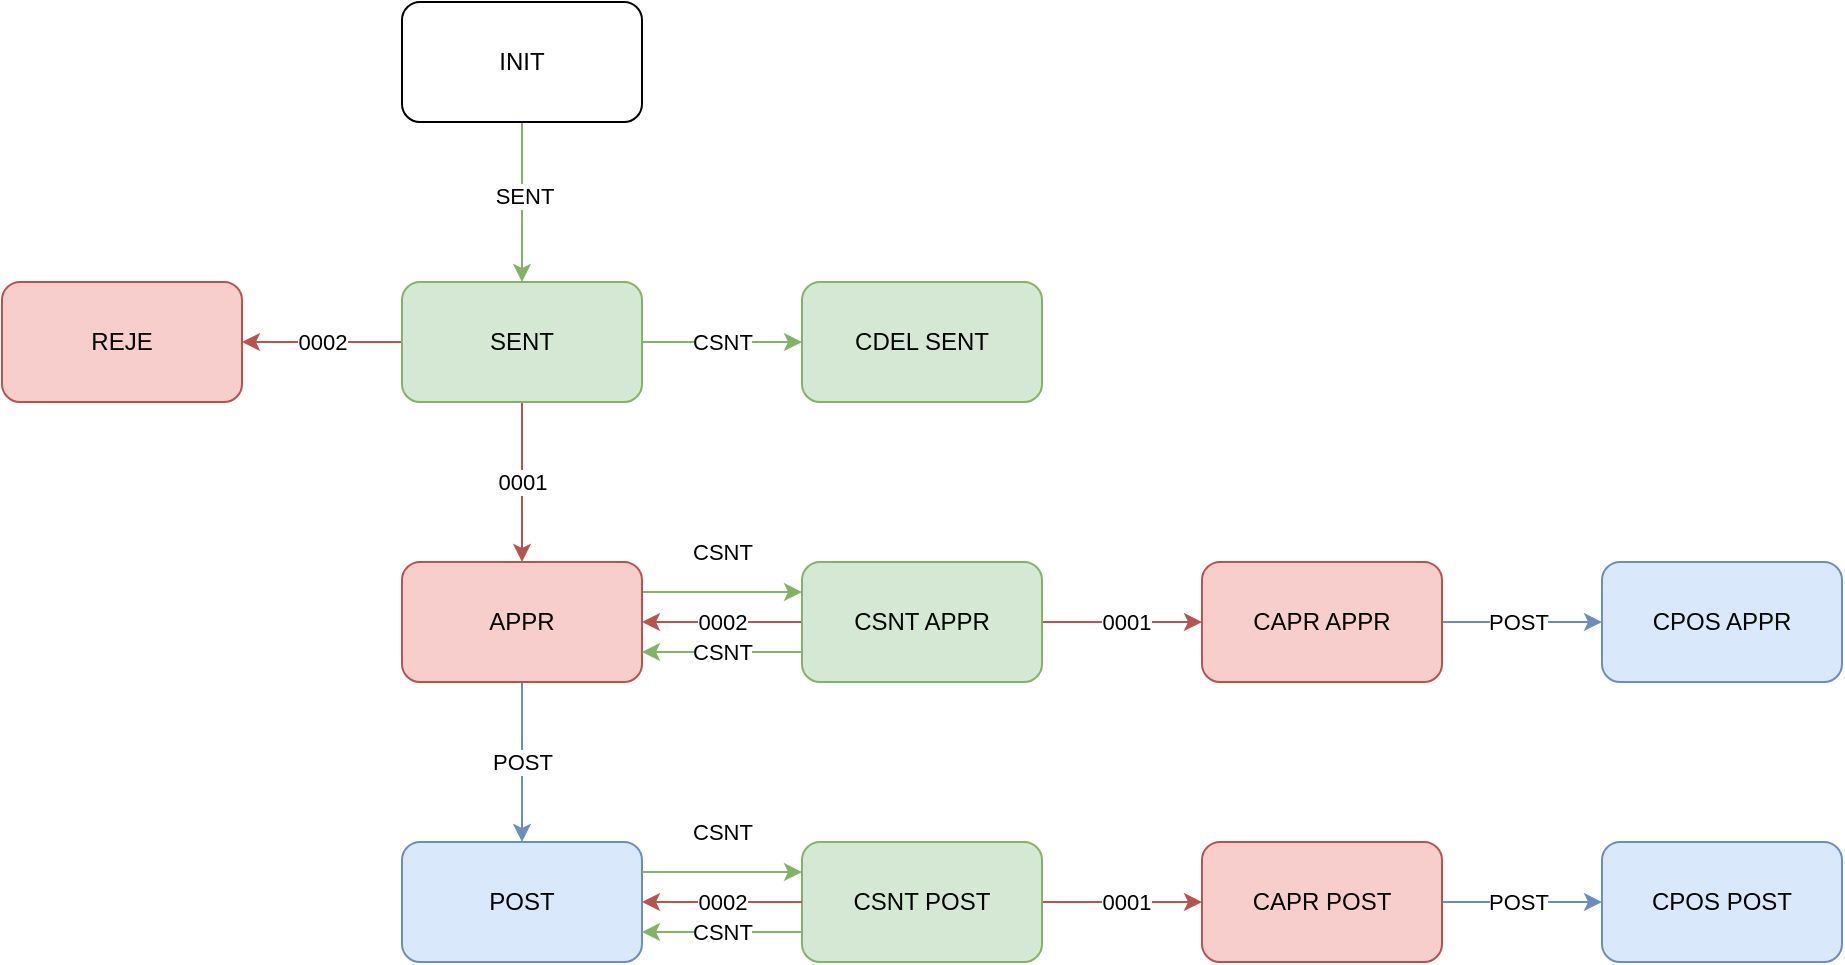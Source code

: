 <mxfile version="22.1.3" type="github">
  <diagram name="Strona-1" id="chXkMR1agN1TmntSEI0J">
    <mxGraphModel dx="1195" dy="625" grid="1" gridSize="10" guides="1" tooltips="1" connect="1" arrows="1" fold="1" page="1" pageScale="1" pageWidth="827" pageHeight="1169" math="0" shadow="0">
      <root>
        <mxCell id="0" />
        <mxCell id="1" parent="0" />
        <mxCell id="xTvvYgc8825X2X3HGFkp-15" value="" style="edgeStyle=orthogonalEdgeStyle;rounded=1;orthogonalLoop=1;jettySize=auto;html=1;fillColor=#d5e8d4;strokeColor=#82b366;" parent="1" source="xTvvYgc8825X2X3HGFkp-17" target="xTvvYgc8825X2X3HGFkp-20" edge="1">
          <mxGeometry relative="1" as="geometry" />
        </mxCell>
        <mxCell id="xTvvYgc8825X2X3HGFkp-16" value="SENT" style="edgeLabel;html=1;align=center;verticalAlign=middle;resizable=0;points=[];rounded=1;" parent="xTvvYgc8825X2X3HGFkp-15" vertex="1" connectable="0">
          <mxGeometry x="-0.075" y="1" relative="1" as="geometry">
            <mxPoint as="offset" />
          </mxGeometry>
        </mxCell>
        <mxCell id="xTvvYgc8825X2X3HGFkp-17" value="INIT" style="rounded=1;whiteSpace=wrap;html=1;" parent="1" vertex="1">
          <mxGeometry x="200" y="140" width="120" height="60" as="geometry" />
        </mxCell>
        <mxCell id="xTvvYgc8825X2X3HGFkp-18" value="CSNT" style="edgeStyle=orthogonalEdgeStyle;rounded=1;orthogonalLoop=1;jettySize=auto;html=1;fillColor=#d5e8d4;strokeColor=#82b366;" parent="1" source="xTvvYgc8825X2X3HGFkp-20" target="xTvvYgc8825X2X3HGFkp-21" edge="1">
          <mxGeometry relative="1" as="geometry" />
        </mxCell>
        <mxCell id="xTvvYgc8825X2X3HGFkp-19" value="0001" style="edgeStyle=orthogonalEdgeStyle;rounded=1;orthogonalLoop=1;jettySize=auto;html=1;fillColor=#f8cecc;strokeColor=#b85450;" parent="1" source="xTvvYgc8825X2X3HGFkp-20" target="xTvvYgc8825X2X3HGFkp-23" edge="1">
          <mxGeometry relative="1" as="geometry" />
        </mxCell>
        <mxCell id="xTvvYgc8825X2X3HGFkp-50" value="0002" style="edgeStyle=orthogonalEdgeStyle;rounded=1;orthogonalLoop=1;jettySize=auto;html=1;fillColor=#f8cecc;strokeColor=#b85450;" parent="1" source="xTvvYgc8825X2X3HGFkp-20" target="xTvvYgc8825X2X3HGFkp-49" edge="1">
          <mxGeometry relative="1" as="geometry" />
        </mxCell>
        <mxCell id="xTvvYgc8825X2X3HGFkp-20" value="SENT" style="rounded=1;whiteSpace=wrap;html=1;fillColor=#d5e8d4;strokeColor=#82b366;" parent="1" vertex="1">
          <mxGeometry x="200" y="280" width="120" height="60" as="geometry" />
        </mxCell>
        <mxCell id="xTvvYgc8825X2X3HGFkp-21" value="CDEL SENT" style="rounded=1;whiteSpace=wrap;html=1;fillColor=#d5e8d4;strokeColor=#82b366;" parent="1" vertex="1">
          <mxGeometry x="400" y="280" width="120" height="60" as="geometry" />
        </mxCell>
        <mxCell id="xTvvYgc8825X2X3HGFkp-22" value="CSNT" style="edgeStyle=orthogonalEdgeStyle;rounded=1;orthogonalLoop=1;jettySize=auto;html=1;entryX=0;entryY=0.25;entryDx=0;entryDy=0;exitX=1;exitY=0.25;exitDx=0;exitDy=0;fillColor=#d5e8d4;strokeColor=#82b366;" parent="1" source="xTvvYgc8825X2X3HGFkp-23" target="xTvvYgc8825X2X3HGFkp-24" edge="1">
          <mxGeometry y="20" relative="1" as="geometry">
            <mxPoint as="offset" />
          </mxGeometry>
        </mxCell>
        <mxCell id="xTvvYgc8825X2X3HGFkp-32" value="POST" style="edgeStyle=orthogonalEdgeStyle;rounded=1;orthogonalLoop=1;jettySize=auto;html=1;fillColor=#dae8fc;strokeColor=#6c8ebf;" parent="1" source="xTvvYgc8825X2X3HGFkp-23" target="xTvvYgc8825X2X3HGFkp-31" edge="1">
          <mxGeometry relative="1" as="geometry" />
        </mxCell>
        <mxCell id="xTvvYgc8825X2X3HGFkp-23" value="APPR" style="rounded=1;whiteSpace=wrap;html=1;fillColor=#f8cecc;strokeColor=#b85450;" parent="1" vertex="1">
          <mxGeometry x="200" y="420" width="120" height="60" as="geometry" />
        </mxCell>
        <mxCell id="xTvvYgc8825X2X3HGFkp-28" value="" style="edgeStyle=orthogonalEdgeStyle;rounded=1;orthogonalLoop=1;jettySize=auto;html=1;fillColor=#f8cecc;strokeColor=#b85450;" parent="1" source="xTvvYgc8825X2X3HGFkp-24" target="xTvvYgc8825X2X3HGFkp-27" edge="1">
          <mxGeometry relative="1" as="geometry" />
        </mxCell>
        <mxCell id="xTvvYgc8825X2X3HGFkp-29" value="0001" style="edgeLabel;html=1;align=center;verticalAlign=middle;resizable=0;points=[];rounded=1;" parent="xTvvYgc8825X2X3HGFkp-28" vertex="1" connectable="0">
          <mxGeometry x="0.05" relative="1" as="geometry">
            <mxPoint as="offset" />
          </mxGeometry>
        </mxCell>
        <mxCell id="xTvvYgc8825X2X3HGFkp-30" value="0002" style="edgeStyle=orthogonalEdgeStyle;rounded=1;orthogonalLoop=1;jettySize=auto;html=1;exitX=0;exitY=0.5;exitDx=0;exitDy=0;entryX=1;entryY=0.5;entryDx=0;entryDy=0;fillColor=#f8cecc;strokeColor=#b85450;" parent="1" source="xTvvYgc8825X2X3HGFkp-24" target="xTvvYgc8825X2X3HGFkp-23" edge="1">
          <mxGeometry relative="1" as="geometry" />
        </mxCell>
        <mxCell id="xTvvYgc8825X2X3HGFkp-24" value="CSNT APPR" style="rounded=1;whiteSpace=wrap;html=1;fillColor=#d5e8d4;strokeColor=#82b366;" parent="1" vertex="1">
          <mxGeometry x="400" y="420" width="120" height="60" as="geometry" />
        </mxCell>
        <mxCell id="xTvvYgc8825X2X3HGFkp-34" value="" style="edgeStyle=orthogonalEdgeStyle;rounded=1;orthogonalLoop=1;jettySize=auto;html=1;fillColor=#dae8fc;strokeColor=#6c8ebf;" parent="1" source="xTvvYgc8825X2X3HGFkp-27" target="xTvvYgc8825X2X3HGFkp-33" edge="1">
          <mxGeometry relative="1" as="geometry" />
        </mxCell>
        <mxCell id="xTvvYgc8825X2X3HGFkp-35" value="POST" style="edgeLabel;html=1;align=center;verticalAlign=middle;resizable=0;points=[];rounded=1;" parent="xTvvYgc8825X2X3HGFkp-34" vertex="1" connectable="0">
          <mxGeometry x="-0.05" relative="1" as="geometry">
            <mxPoint as="offset" />
          </mxGeometry>
        </mxCell>
        <mxCell id="xTvvYgc8825X2X3HGFkp-27" value="CAPR APPR" style="rounded=1;whiteSpace=wrap;html=1;fillColor=#f8cecc;strokeColor=#b85450;" parent="1" vertex="1">
          <mxGeometry x="600" y="420" width="120" height="60" as="geometry" />
        </mxCell>
        <mxCell id="xTvvYgc8825X2X3HGFkp-31" value="POST" style="rounded=1;whiteSpace=wrap;html=1;fillColor=#dae8fc;strokeColor=#6c8ebf;" parent="1" vertex="1">
          <mxGeometry x="200" y="560" width="120" height="60" as="geometry" />
        </mxCell>
        <mxCell id="xTvvYgc8825X2X3HGFkp-33" value="CPOS APPR" style="rounded=1;whiteSpace=wrap;html=1;fillColor=#dae8fc;strokeColor=#6c8ebf;" parent="1" vertex="1">
          <mxGeometry x="800" y="420" width="120" height="60" as="geometry" />
        </mxCell>
        <mxCell id="xTvvYgc8825X2X3HGFkp-38" value="CSNT" style="edgeStyle=orthogonalEdgeStyle;rounded=1;orthogonalLoop=1;jettySize=auto;html=1;entryX=0;entryY=0.25;entryDx=0;entryDy=0;exitX=1;exitY=0.25;exitDx=0;exitDy=0;fillColor=#d5e8d4;strokeColor=#82b366;" parent="1" source="xTvvYgc8825X2X3HGFkp-31" target="xTvvYgc8825X2X3HGFkp-42" edge="1">
          <mxGeometry y="20" relative="1" as="geometry">
            <mxPoint x="320" y="575" as="sourcePoint" />
            <mxPoint as="offset" />
          </mxGeometry>
        </mxCell>
        <mxCell id="xTvvYgc8825X2X3HGFkp-39" value="" style="edgeStyle=orthogonalEdgeStyle;rounded=1;orthogonalLoop=1;jettySize=auto;html=1;fillColor=#f8cecc;strokeColor=#b85450;" parent="1" source="xTvvYgc8825X2X3HGFkp-42" target="xTvvYgc8825X2X3HGFkp-45" edge="1">
          <mxGeometry relative="1" as="geometry" />
        </mxCell>
        <mxCell id="xTvvYgc8825X2X3HGFkp-40" value="0001" style="edgeLabel;html=1;align=center;verticalAlign=middle;resizable=0;points=[];rounded=1;" parent="xTvvYgc8825X2X3HGFkp-39" vertex="1" connectable="0">
          <mxGeometry x="0.05" relative="1" as="geometry">
            <mxPoint as="offset" />
          </mxGeometry>
        </mxCell>
        <mxCell id="xTvvYgc8825X2X3HGFkp-41" value="CSNT" style="edgeStyle=orthogonalEdgeStyle;rounded=1;orthogonalLoop=1;jettySize=auto;html=1;exitX=0;exitY=0.75;exitDx=0;exitDy=0;entryX=1;entryY=0.75;entryDx=0;entryDy=0;fillColor=#d5e8d4;strokeColor=#82b366;" parent="1" source="xTvvYgc8825X2X3HGFkp-42" target="xTvvYgc8825X2X3HGFkp-31" edge="1">
          <mxGeometry relative="1" as="geometry">
            <mxPoint x="320" y="605" as="targetPoint" />
          </mxGeometry>
        </mxCell>
        <mxCell id="xTvvYgc8825X2X3HGFkp-42" value="CSNT POST" style="rounded=1;whiteSpace=wrap;html=1;fillColor=#d5e8d4;strokeColor=#82b366;" parent="1" vertex="1">
          <mxGeometry x="400" y="560" width="120" height="60" as="geometry" />
        </mxCell>
        <mxCell id="xTvvYgc8825X2X3HGFkp-43" value="" style="edgeStyle=orthogonalEdgeStyle;rounded=1;orthogonalLoop=1;jettySize=auto;html=1;fillColor=#dae8fc;strokeColor=#6c8ebf;" parent="1" source="xTvvYgc8825X2X3HGFkp-45" target="xTvvYgc8825X2X3HGFkp-46" edge="1">
          <mxGeometry relative="1" as="geometry" />
        </mxCell>
        <mxCell id="xTvvYgc8825X2X3HGFkp-44" value="POST" style="edgeLabel;html=1;align=center;verticalAlign=middle;resizable=0;points=[];rounded=1;" parent="xTvvYgc8825X2X3HGFkp-43" vertex="1" connectable="0">
          <mxGeometry x="-0.05" relative="1" as="geometry">
            <mxPoint as="offset" />
          </mxGeometry>
        </mxCell>
        <mxCell id="xTvvYgc8825X2X3HGFkp-45" value="CAPR POST" style="rounded=1;whiteSpace=wrap;html=1;fillColor=#f8cecc;strokeColor=#b85450;" parent="1" vertex="1">
          <mxGeometry x="600" y="560" width="120" height="60" as="geometry" />
        </mxCell>
        <mxCell id="xTvvYgc8825X2X3HGFkp-46" value="CPOS POST" style="rounded=1;whiteSpace=wrap;html=1;fillColor=#dae8fc;strokeColor=#6c8ebf;" parent="1" vertex="1">
          <mxGeometry x="800" y="560" width="120" height="60" as="geometry" />
        </mxCell>
        <mxCell id="xTvvYgc8825X2X3HGFkp-47" value="CSNT" style="edgeStyle=orthogonalEdgeStyle;rounded=1;orthogonalLoop=1;jettySize=auto;html=1;exitX=0;exitY=0.75;exitDx=0;exitDy=0;entryX=1;entryY=0.75;entryDx=0;entryDy=0;fillColor=#d5e8d4;strokeColor=#82b366;" parent="1" source="xTvvYgc8825X2X3HGFkp-24" target="xTvvYgc8825X2X3HGFkp-23" edge="1">
          <mxGeometry relative="1" as="geometry">
            <mxPoint x="410" y="460" as="sourcePoint" />
            <mxPoint x="330" y="460" as="targetPoint" />
          </mxGeometry>
        </mxCell>
        <mxCell id="xTvvYgc8825X2X3HGFkp-48" value="0002" style="edgeStyle=orthogonalEdgeStyle;rounded=1;orthogonalLoop=1;jettySize=auto;html=1;exitX=0;exitY=0.5;exitDx=0;exitDy=0;entryX=1;entryY=0.5;entryDx=0;entryDy=0;fillColor=#f8cecc;strokeColor=#b85450;" parent="1" source="xTvvYgc8825X2X3HGFkp-42" target="xTvvYgc8825X2X3HGFkp-31" edge="1">
          <mxGeometry relative="1" as="geometry">
            <mxPoint x="330" y="615" as="targetPoint" />
            <mxPoint x="410" y="615" as="sourcePoint" />
          </mxGeometry>
        </mxCell>
        <mxCell id="xTvvYgc8825X2X3HGFkp-49" value="REJE" style="rounded=1;whiteSpace=wrap;html=1;fillColor=#f8cecc;strokeColor=#b85450;" parent="1" vertex="1">
          <mxGeometry y="280" width="120" height="60" as="geometry" />
        </mxCell>
      </root>
    </mxGraphModel>
  </diagram>
</mxfile>
